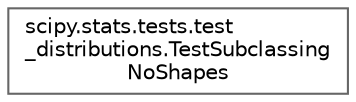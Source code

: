 digraph "Graphical Class Hierarchy"
{
 // LATEX_PDF_SIZE
  bgcolor="transparent";
  edge [fontname=Helvetica,fontsize=10,labelfontname=Helvetica,labelfontsize=10];
  node [fontname=Helvetica,fontsize=10,shape=box,height=0.2,width=0.4];
  rankdir="LR";
  Node0 [id="Node000000",label="scipy.stats.tests.test\l_distributions.TestSubclassing\lNoShapes",height=0.2,width=0.4,color="grey40", fillcolor="white", style="filled",URL="$dd/dae/classscipy_1_1stats_1_1tests_1_1test__distributions_1_1TestSubclassingNoShapes.html",tooltip=" "];
}
